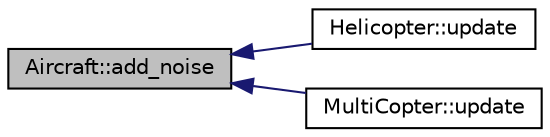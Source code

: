 digraph "Aircraft::add_noise"
{
 // INTERACTIVE_SVG=YES
  edge [fontname="Helvetica",fontsize="10",labelfontname="Helvetica",labelfontsize="10"];
  node [fontname="Helvetica",fontsize="10",shape=record];
  rankdir="LR";
  Node1 [label="Aircraft::add_noise",height=0.2,width=0.4,color="black", fillcolor="grey75", style="filled" fontcolor="black"];
  Node1 -> Node2 [dir="back",color="midnightblue",fontsize="10",style="solid",fontname="Helvetica"];
  Node2 [label="Helicopter::update",height=0.2,width=0.4,color="black", fillcolor="white", style="filled",URL="$classHelicopter.html#a679e4dbbeca418ad17aa98aafdc99385"];
  Node1 -> Node3 [dir="back",color="midnightblue",fontsize="10",style="solid",fontname="Helvetica"];
  Node3 [label="MultiCopter::update",height=0.2,width=0.4,color="black", fillcolor="white", style="filled",URL="$classMultiCopter.html#ad4df8bcd20625ce425cc9d73f9aa6a20"];
}
